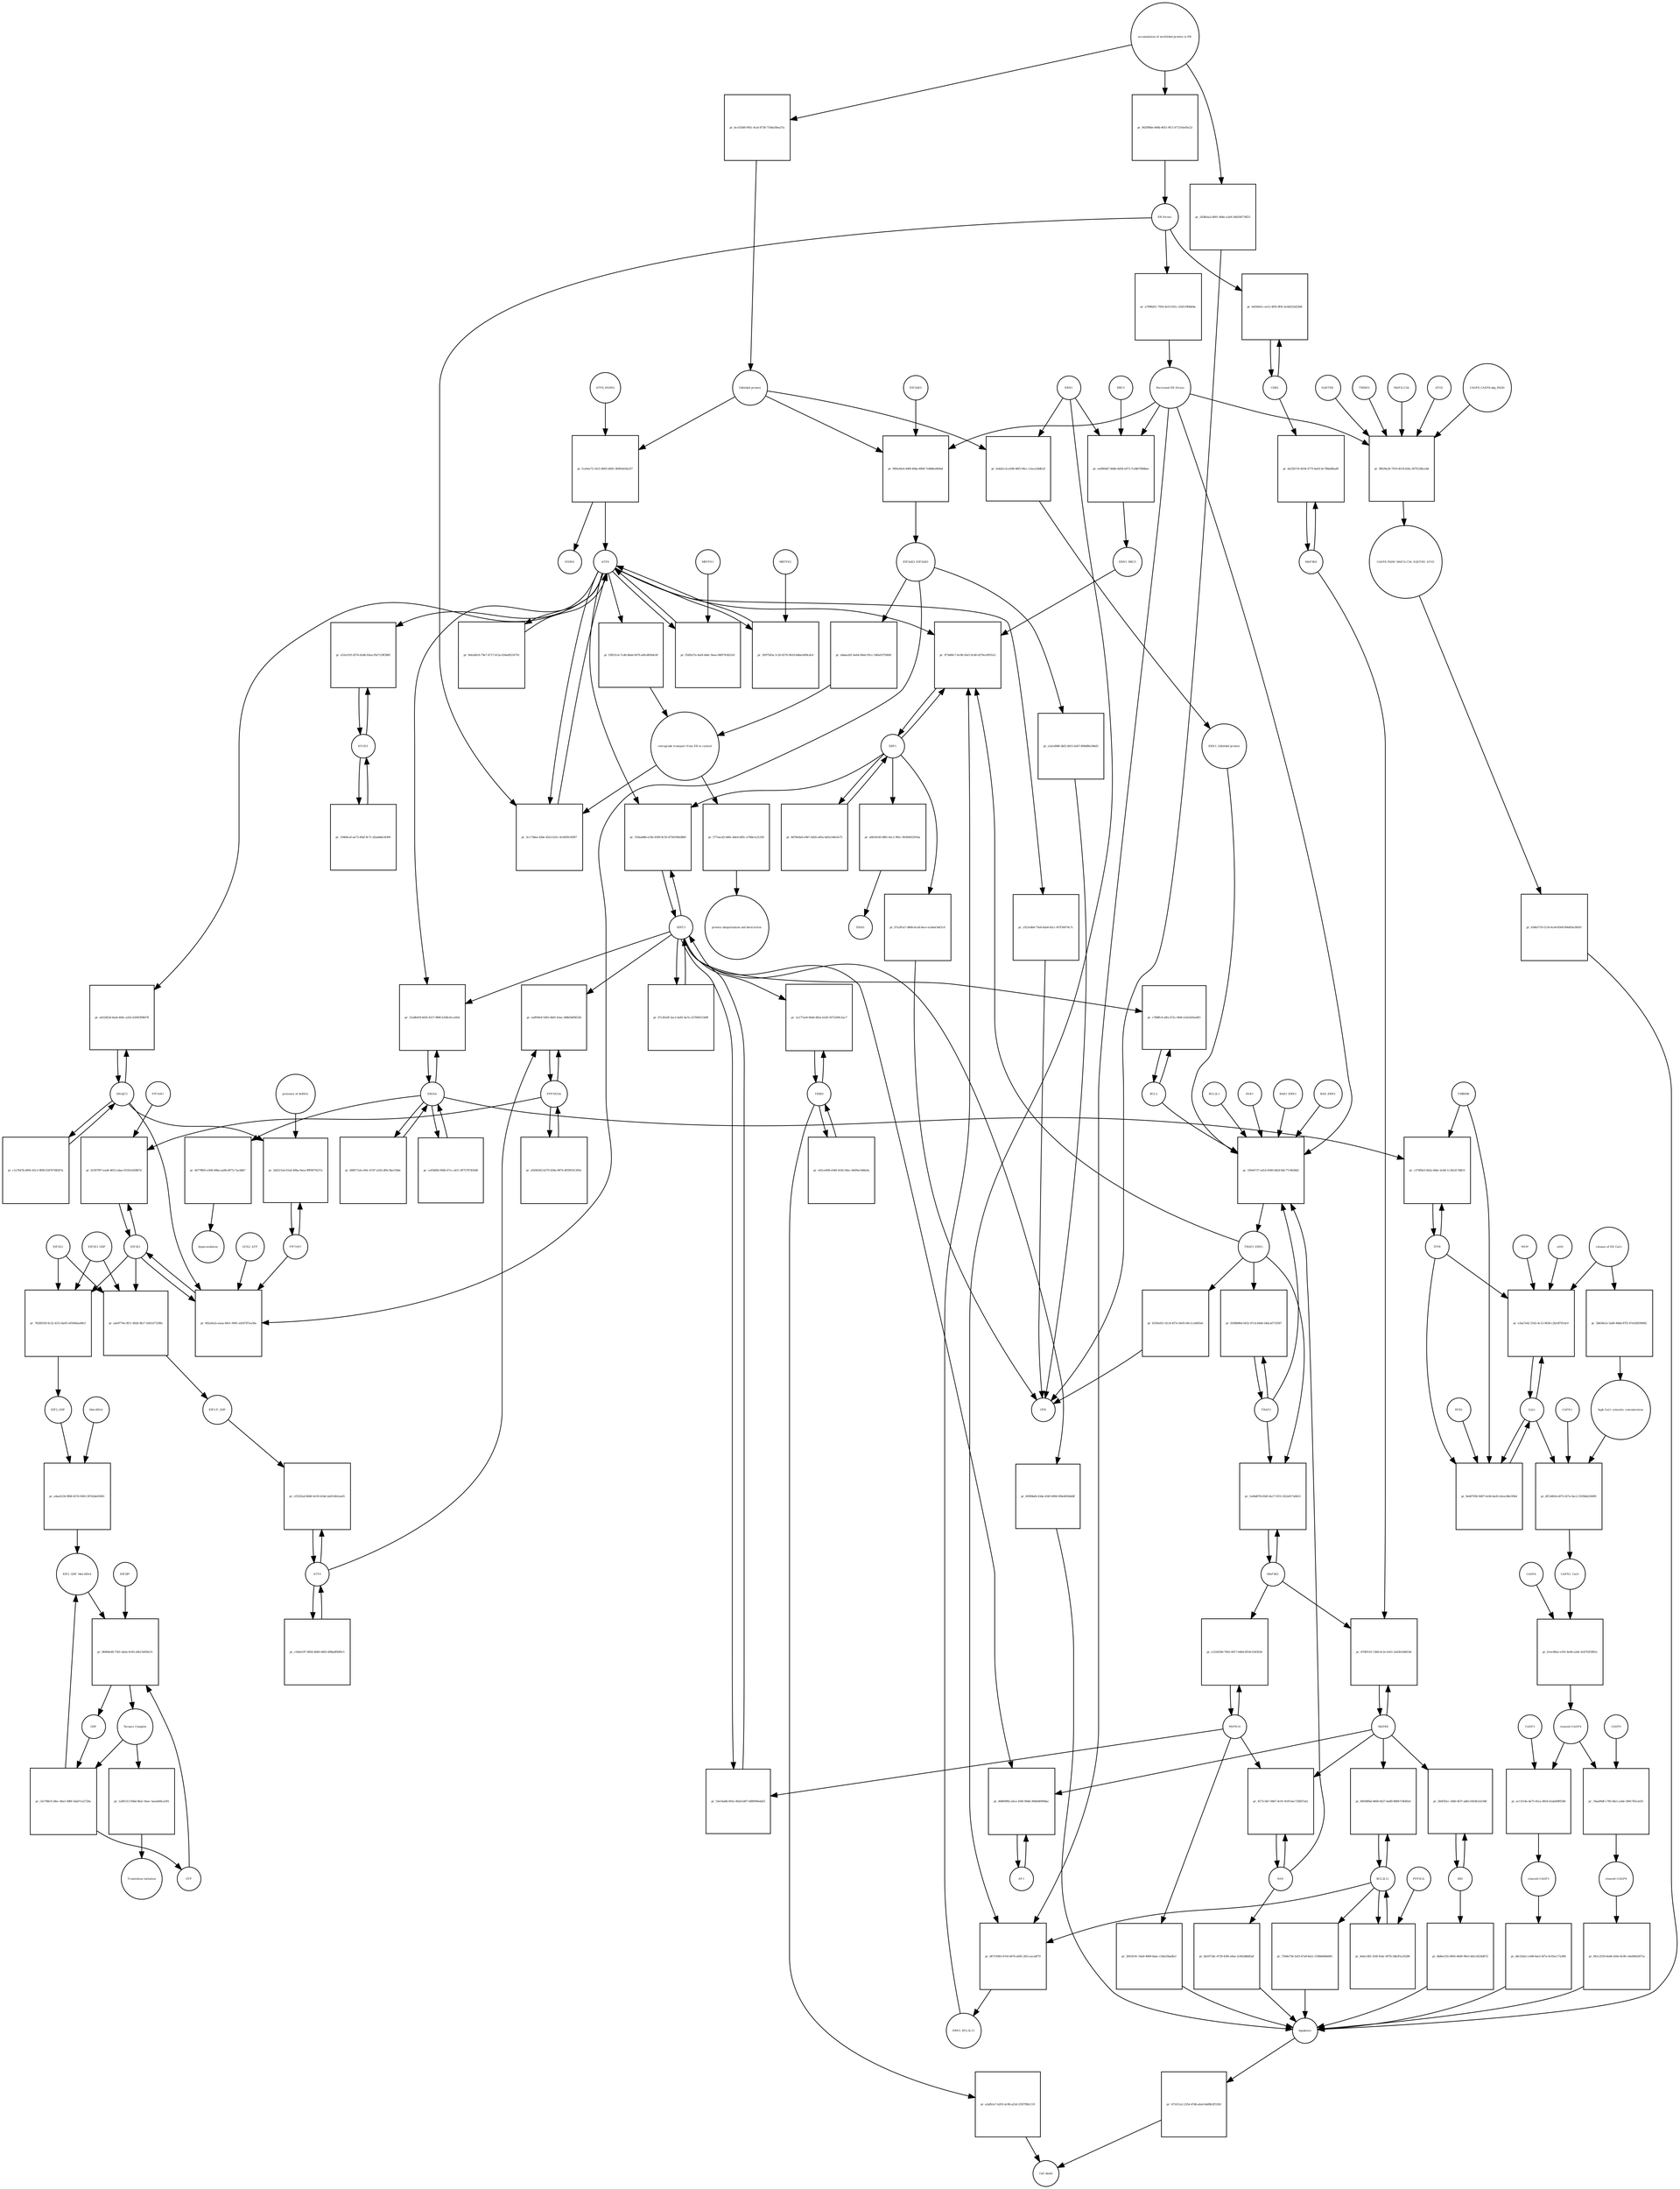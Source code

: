 strict digraph  {
ATF6_HSPA5 [annotation="", bipartite=0, cls=complex, fontsize=4, label=ATF6_HSPA5, shape=circle];
"pr_fca0ea72-16c5-4065-b605-36983d18a337" [annotation="", bipartite=1, cls=process, fontsize=4, label="pr_fca0ea72-16c5-4065-b605-36983d18a337", shape=square];
ATF6 [annotation="urn_miriam_hgnc.symbol_ATF6", bipartite=0, cls=macromolecule, fontsize=4, label=ATF6, shape=circle];
HSPA5 [annotation="urn_miriam_hgnc.symbol_HSPA5", bipartite=0, cls=macromolecule, fontsize=4, label=HSPA5, shape=circle];
"Unfolded protein" [annotation="", bipartite=0, cls=macromolecule, fontsize=4, label="Unfolded protein", shape=circle];
ERN1 [annotation="urn_miriam_hgnc.symbol_ERN1", bipartite=0, cls=macromolecule, fontsize=4, label=ERN1, shape=circle];
"pr_fa4d2ccb-a598-46f5-94cc-c5aca34dfa1f" [annotation="", bipartite=1, cls=process, fontsize=4, label="pr_fa4d2ccb-a598-46f5-94cc-c5aca34dfa1f", shape=square];
"ERN1_Unfolded protein" [annotation="", bipartite=0, cls=complex, fontsize=4, label="ERN1_Unfolded protein", shape=circle];
EIF2AK3_EIF2AK3 [annotation="", bipartite=0, cls=complex, fontsize=4, label=EIF2AK3_EIF2AK3, shape=circle];
"pr_ebdaa3d1-be64-49a6-95cc-540a03750fd0" [annotation="", bipartite=1, cls=process, fontsize=4, label="pr_ebdaa3d1-be64-49a6-95cc-540a03750fd0", shape=square];
"retrograde transport from ER to cytosol" [annotation="", bipartite=0, cls=phenotype, fontsize=4, label="retrograde transport from ER to cytosol", shape=circle];
"pr_f2f631cb-7cd6-4bab-9476-af6cd8364c6f" [annotation="", bipartite=1, cls=process, fontsize=4, label="pr_f2f631cb-7cd6-4bab-9476-af6cd8364c6f", shape=square];
"pr_577eacd2-b60c-4de4-b85c-a768e1a31292" [annotation="", bipartite=1, cls=process, fontsize=4, label="pr_577eacd2-b60c-4de4-b85c-a768e1a31292", shape=square];
"protein ubiquitination and destruction" [annotation="", bipartite=0, cls=phenotype, fontsize=4, label="protein ubiquitination and destruction", shape=circle];
"pr_100e6737-ed1d-4580-b82d-8dc77c9b38d2" [annotation="", bipartite=1, cls=process, fontsize=4, label="pr_100e6737-ed1d-4580-b82d-8dc77c9b38d2", shape=square];
TRAF2_ERN1 [annotation="", bipartite=0, cls=complex, fontsize=4, label=TRAF2_ERN1, shape=circle];
BAK1_ERN1 [annotation="", bipartite=0, cls=complex, fontsize=4, label=BAK1_ERN1, shape=circle];
BAX_ERN1 [annotation="", bipartite=0, cls=complex, fontsize=4, label=BAX_ERN1, shape=circle];
BCL2 [annotation="urn_miriam_hgnc.symbol_BCL2", bipartite=0, cls="nucleic acid feature", fontsize=4, label=BCL2, shape=circle];
BCL2L1 [annotation="urn_miriam_hgnc.symbol_BCL2L1", bipartite=0, cls=macromolecule, fontsize=4, label=BCL2L1, shape=circle];
"Persistant ER Stress" [annotation="", bipartite=0, cls=phenotype, fontsize=4, label="Persistant ER Stress", shape=circle];
BAX [annotation="urn_miriam_hgnc.symbol_BAX", bipartite=0, cls=macromolecule, fontsize=4, label=BAX, shape=circle];
BAK1 [annotation="urn_miriam_hgnc.symbol_BAK1", bipartite=0, cls=macromolecule, fontsize=4, label=BAK1, shape=circle];
TRAF2 [annotation="urn_miriam_hgnc.symbol_TRAF2", bipartite=0, cls=macromolecule, fontsize=4, label=TRAF2, shape=circle];
XBP1 [annotation="urn_miriam_hgnc.symbol_XBP1", bipartite=0, cls=macromolecule, fontsize=4, label=XBP1, shape=circle];
"pr_973d60c7-6c08-43e5-9cd0-d376ce9931e2" [annotation="", bipartite=1, cls=process, fontsize=4, label="pr_973d60c7-6c08-43e5-9cd0-d376ce9931e2", shape=square];
ERN1_BBC3 [annotation="", bipartite=0, cls=complex, fontsize=4, label=ERN1_BBC3, shape=circle];
ERN1_BCL2L11 [annotation="", bipartite=0, cls=complex, fontsize=4, label=ERN1_BCL2L11, shape=circle];
"pr_8d78e6a6-e9b7-4426-a85a-b45a146e5e75" [annotation="", bipartite=1, cls=process, fontsize=4, label="pr_8d78e6a6-e9b7-4426-a85a-b45a146e5e75", shape=square];
"pr_a6b34140-df81-4ec1-981c-9636492291ba" [annotation="", bipartite=1, cls=process, fontsize=4, label="pr_a6b34140-df81-4ec1-981c-9636492291ba", shape=square];
ERAD [annotation="", bipartite=0, cls=phenotype, fontsize=4, label=ERAD, shape=circle];
"pr_07a391a7-d80b-4ca8-bece-ecbebc9af1c0" [annotation="", bipartite=1, cls=process, fontsize=4, label="pr_07a391a7-d80b-4ca8-bece-ecbebc9af1c0", shape=square];
UPR [annotation="", bipartite=0, cls=phenotype, fontsize=4, label=UPR, shape=circle];
"pr_6308b96d-9432-47cb-b44d-54dca0733587" [annotation="", bipartite=1, cls=process, fontsize=4, label="pr_6308b96d-9432-47cb-b44d-54dca0733587", shape=square];
MAPK8 [annotation="urn_miriam_hgnc.symbol_MAPK8", bipartite=0, cls=macromolecule, fontsize=4, label=MAPK8, shape=circle];
"pr_470f0141-13b8-4c2e-b161-2a02b168d146" [annotation="", bipartite=1, cls=process, fontsize=4, label="pr_470f0141-13b8-4c2e-b161-2a02b168d146", shape=square];
MAP3K4 [annotation="urn_miriam_hgnc.symbol_MAP3K4", bipartite=0, cls=macromolecule, fontsize=4, label=MAP3K4, shape=circle];
MAP3K5 [annotation="urn_miriam_hgnc.symbol_MAP3K5", bipartite=0, cls=macromolecule, fontsize=4, label=MAP3K5, shape=circle];
MAPK14 [annotation="urn_miriam_hgnc.symbol_MAPK14", bipartite=0, cls=macromolecule, fontsize=4, label=MAPK14, shape=circle];
"pr_e125d18d-70d1-4917-b4b4-6f18c534393d" [annotation="", bipartite=1, cls=process, fontsize=4, label="pr_e125d18d-70d1-4917-b4b4-6f18c534393d", shape=square];
"pr_3f410c9c-54a9-4989-bdac-c58a55badfa1" [annotation="", bipartite=1, cls=process, fontsize=4, label="pr_3f410c9c-54a9-4989-bdac-c58a55badfa1", shape=square];
Apoptosis [annotation="", bipartite=0, cls=phenotype, fontsize=4, label=Apoptosis, shape=circle];
DDIT3 [annotation="urn_miriam_hgnc.symbol_DDIT3", bipartite=0, cls=macromolecule, fontsize=4, label=DDIT3, shape=circle];
"pr_55e54a8b-005e-462d-b4f7-fd8f900edaf3" [annotation="", bipartite=1, cls=process, fontsize=4, label="pr_55e54a8b-005e-462d-b4f7-fd8f900edaf3", shape=square];
"pr_493fbbd4-43da-434f-b994-f49e8650dd4f" [annotation="", bipartite=1, cls=process, fontsize=4, label="pr_493fbbd4-43da-434f-b994-f49e8650dd4f", shape=square];
"pr_c768ffc6-affa-472c-944f-a32e420ea8f3" [annotation="", bipartite=1, cls=process, fontsize=4, label="pr_c768ffc6-affa-472c-944f-a32e420ea8f3", shape=square];
"pr_2cc73dea-42be-45e2-b31c-0c0d59c95f87" [annotation="", bipartite=1, cls=process, fontsize=4, label="pr_2cc73dea-42be-45e2-b31c-0c0d59c95f87", shape=square];
"ER Stress" [annotation="", bipartite=0, cls=phenotype, fontsize=4, label="ER Stress", shape=circle];
"pr_f5d5b37a-6af4-4d4c-9aee-06f0743821d1" [annotation="", bipartite=1, cls=process, fontsize=4, label="pr_f5d5b37a-6af4-4d4c-9aee-06f0743821d1", shape=square];
MBTPS1 [annotation="urn_miriam_hgnc.symbol_MBTPS1", bipartite=0, cls=macromolecule, fontsize=4, label=MBTPS1, shape=circle];
"pr_2097545a-1c26-4576-9618-bdba1669cdc6" [annotation="", bipartite=1, cls=process, fontsize=4, label="pr_2097545a-1c26-4576-9618-bdba1669cdc6", shape=square];
MBTPS2 [annotation="urn_miriam_hgnc.symbol_MBTPS2", bipartite=0, cls=macromolecule, fontsize=4, label=MBTPS2, shape=circle];
"pr_9eb2d416-79e7-4717-b12a-034ed9216741" [annotation="", bipartite=1, cls=process, fontsize=4, label="pr_9eb2d416-79e7-4717-b12a-034ed9216741", shape=square];
"pr_07c45e0f-2ac2-4a81-ba7e-227066513d9f" [annotation="", bipartite=1, cls=process, fontsize=4, label="pr_07c45e0f-2ac2-4a81-ba7e-227066513d9f", shape=square];
"pr_150aa88b-a33b-4309-9c50-d758190b38b9" [annotation="", bipartite=1, cls=process, fontsize=4, label="pr_150aa88b-a33b-4309-9c50-d758190b38b9", shape=square];
EIF2S1 [annotation="urn_miriam_hgnc.symbol_EIF2S1", bipartite=0, cls=macromolecule, fontsize=4, label=EIF2S1, shape=circle];
"pr_692a0e2e-eaaa-49e1-9081-ed34787ea30a" [annotation="", bipartite=1, cls=process, fontsize=4, label="pr_692a0e2e-eaaa-49e1-9081-ed34787ea30a", shape=square];
GCN2_ATP [annotation="", bipartite=0, cls=complex, fontsize=4, label=GCN2_ATP, shape=circle];
EIF2AK2 [annotation="urn_miriam_hgnc.symbol_EIF2AK2", bipartite=0, cls=macromolecule, fontsize=4, label=EIF2AK2, shape=circle];
DNAJC3 [annotation="urn_miriam_hgnc.symbol_DNAJC3", bipartite=0, cls=macromolecule, fontsize=4, label=DNAJC3, shape=circle];
EIF2S2 [annotation="urn_miriam_hgnc.symbol_EIF2S2", bipartite=0, cls=macromolecule, fontsize=4, label=EIF2S2, shape=circle];
"pr_78289339-9c22-4315-8a05-e05666ae84cf" [annotation="", bipartite=1, cls=process, fontsize=4, label="pr_78289339-9c22-4315-8a05-e05666ae84cf", shape=square];
EIF2S3_GDP [annotation="", bipartite=0, cls=complex, fontsize=4, label=EIF2S3_GDP, shape=circle];
EIF2_GDP [annotation="", bipartite=0, cls=complex, fontsize=4, label=EIF2_GDP, shape=circle];
"EIF2_GDP_Met-tRNA" [annotation="", bipartite=0, cls=complex, fontsize=4, label="EIF2_GDP_Met-tRNA", shape=circle];
"pr_08484e48-7561-4a0a-9c83-a9b11bf50a7e" [annotation="", bipartite=1, cls=process, fontsize=4, label="pr_08484e48-7561-4a0a-9c83-a9b11bf50a7e", shape=square];
"Ternary Complex" [annotation="", bipartite=0, cls=complex, fontsize=4, label="Ternary Complex", shape=circle];
"EIF2B*" [annotation="", bipartite=0, cls=complex, fontsize=4, label="EIF2B*", shape=circle];
GTP [annotation="urn_miriam_obo.chebi_CHEBI%3A57600", bipartite=0, cls="simple chemical", fontsize=4, label=GTP, shape=circle];
GDP [annotation="urn_miriam_obo.chebi_CHEBI%3A65180", bipartite=0, cls="simple chemical", fontsize=4, label=GDP, shape=circle];
"pr_cb1788c9-28ec-46a1-9df6-5da07ce2726a" [annotation="", bipartite=1, cls=process, fontsize=4, label="pr_cb1788c9-28ec-46a1-9df6-5da07ce2726a", shape=square];
ATF4 [annotation="urn_miriam_hgnc.symbol_ATF4", bipartite=0, cls=macromolecule, fontsize=4, label=ATF4, shape=circle];
"pr_cf3325ed-8640-4c93-b1bd-2a631db1ea45" [annotation="", bipartite=1, cls=process, fontsize=4, label="pr_cf3325ed-8640-4c93-b1bd-2a631db1ea45", shape=square];
"EIF2-P_GDP" [annotation="", bipartite=0, cls=complex, fontsize=4, label="EIF2-P_GDP", shape=circle];
"pr_c56eb197-4856-4b60-8483-d98adf00f0c5" [annotation="", bipartite=1, cls=process, fontsize=4, label="pr_c56eb197-4856-4b60-8483-d98adf00f0c5", shape=square];
PPP1R15A [annotation="urn_miriam_hgnc.symbol_PPP1R15A", bipartite=0, cls=macromolecule, fontsize=4, label=PPP1R15A, shape=circle];
"pr_eaff00e9-5465-4b91-b3ac-488d3bf9633b" [annotation="", bipartite=1, cls=process, fontsize=4, label="pr_eaff00e9-5465-4b91-b3ac-488d3bf9633b", shape=square];
"pr_e9206363-b370-439a-9870-4f599191395e" [annotation="", bipartite=1, cls=process, fontsize=4, label="pr_e9206363-b370-439a-9870-4f599191395e", shape=square];
"pr_1af81513-f6bd-4b2c-9aec-5aea0d4ca393" [annotation="", bipartite=1, cls=process, fontsize=4, label="pr_1af81513-f6bd-4b2c-9aec-5aea0d4ca393", shape=square];
"Translation initiation" [annotation="", bipartite=0, cls=phenotype, fontsize=4, label="Translation initiation", shape=circle];
"pr_1ed4d07b-83d5-4a17-9151-822a917a6b51" [annotation="", bipartite=1, cls=process, fontsize=4, label="pr_1ed4d07b-83d5-4a17-9151-822a917a6b51", shape=square];
ERO1A [annotation="urn_miriam_hgnc.symbol_ERO1A", bipartite=0, cls=macromolecule, fontsize=4, label=ERO1A, shape=circle];
"pr_31a8b459-bf26-4317-996f-b338c0cca92d" [annotation="", bipartite=1, cls=process, fontsize=4, label="pr_31a8b459-bf26-4317-996f-b338c0cca92d", shape=square];
"pr_cef5bf84-000b-47cc-ab7c-8f7578745648" [annotation="", bipartite=1, cls=process, fontsize=4, label="pr_cef5bf84-000b-47cc-ab7c-8f7578745648", shape=square];
"pr_62307f97-ead4-4652-a4aa-03341a92867d" [annotation="", bipartite=1, cls=process, fontsize=4, label="pr_62307f97-ead4-4652-a4aa-03341a92867d", shape=square];
EIF2AK1 [annotation="urn_miriam_hgnc.symbol_EIF2AK1", bipartite=0, cls=macromolecule, fontsize=4, label=EIF2AK1, shape=circle];
"pr_4571c4b7-0b67-4c91-9cf9-bec72fb97a42" [annotation="", bipartite=1, cls=process, fontsize=4, label="pr_4571c4b7-0b67-4c91-9cf9-bec72fb97a42", shape=square];
"pr_bb1973dc-4739-430f-a9ae-2c842dbb82af" [annotation="", bipartite=1, cls=process, fontsize=4, label="pr_bb1973dc-4739-430f-a9ae-2c842dbb82af", shape=square];
"Ca2+" [annotation="urn_miriam_obo.chebi_CHEBI%3A29108", bipartite=0, cls="simple chemical", fontsize=4, label="Ca2+", shape=circle];
"pr_e3aa7e42-5542-4c13-9438-c2b1df761dc0" [annotation="", bipartite=1, cls=process, fontsize=4, label="pr_e3aa7e42-5542-4c13-9438-c2b1df761dc0", shape=square];
"release of ER Ca2+" [annotation="", bipartite=0, cls=phenotype, fontsize=4, label="release of ER Ca2+", shape=circle];
ITPR [annotation="urn_miriam_hgnc.symbol_ITPR1|urn_miriam_hgnc.symbol_ITPR2|urn_miriam_hgnc.symbol_ITPR3", bipartite=0, cls=macromolecule, fontsize=4, label=ITPR, shape=circle];
MAM [annotation="", bipartite=0, cls=phenotype, fontsize=4, label=MAM, shape=circle];
s619 [annotation="", bipartite=0, cls=complex, fontsize=4, label=s619, shape=circle];
"pr_be25b716-4034-4775-ba03-bc788abfbad9" [annotation="", bipartite=1, cls=process, fontsize=4, label="pr_be25b716-4034-4775-ba03-bc788abfbad9", shape=square];
CDK5 [annotation="urn_miriam_hgnc.symbol_CDK5", bipartite=0, cls=macromolecule, fontsize=4, label=CDK5, shape=circle];
"pr_b456441c-ee12-4f93-8f41-bc8d232d22b8" [annotation="", bipartite=1, cls="uncertain process", fontsize=4, label="pr_b456441c-ee12-4f93-8f41-bc8d232d22b8", shape=square];
"pr_b71611a2-2354-47d6-afad-0dd9b1ff1920" [annotation="", bipartite=1, cls=process, fontsize=4, label="pr_b71611a2-2354-47d6-afad-0dd9b1ff1920", shape=square];
"Cell death" [annotation="", bipartite=0, cls=phenotype, fontsize=4, label="Cell death", shape=circle];
"pr_9ed07936-9d97-4c46-ba45-b2ea346c95b4" [annotation="", bipartite=1, cls=process, fontsize=4, label="pr_9ed07936-9d97-4c46-ba45-b2ea346c95b4", shape=square];
TMBIM6 [annotation="urn_miriam_hgnc.symbol_TMBIM6", bipartite=0, cls=macromolecule, fontsize=4, label=TMBIM6, shape=circle];
RYR1 [annotation="urn_miriam_hgnc.symbol_RYR1", bipartite=0, cls=macromolecule, fontsize=4, label=RYR1, shape=circle];
EIF2AK3 [annotation="urn_miriam_hgnc.symbol_EIF2AK3", bipartite=0, cls=macromolecule, fontsize=4, label=EIF2AK3, shape=circle];
"pr_989a30e4-44f8-40ba-8969-7e8d8ee804af" [annotation="", bipartite=1, cls=process, fontsize=4, label="pr_989a30e4-44f8-40ba-8969-7e8d8ee804af", shape=square];
"pr_44778f65-e568-49ba-aa9b-4971c7acddb7" [annotation="", bipartite=1, cls=process, fontsize=4, label="pr_44778f65-e568-49ba-aa9b-4971c7acddb7", shape=square];
hyperoxidation [annotation="", bipartite=0, cls=phenotype, fontsize=4, label=hyperoxidation, shape=circle];
"pr_d98571eb-c69c-47d7-a542-df4c3ba159de" [annotation="", bipartite=1, cls=process, fontsize=4, label="pr_d98571eb-c69c-47d7-a542-df4c3ba159de", shape=square];
"pr_a7906d51-7054-4e53-831c-25d119f4b64a" [annotation="", bipartite=1, cls=process, fontsize=4, label="pr_a7906d51-7054-4e53-831c-25d119f4b64a", shape=square];
"CASP8_CASP8-ubq_FADD" [annotation="", bipartite=0, cls=complex, fontsize=4, label="CASP8_CASP8-ubq_FADD", shape=circle];
"pr_9fb39a28-7919-4518-b5fa-367012fbca4d" [annotation="", bipartite=1, cls=process, fontsize=4, label="pr_9fb39a28-7919-4518-b5fa-367012fbca4d", shape=square];
"SQSTM1 " [annotation="urn_miriam_hgnc.symbol_SQSTM1", bipartite=0, cls=macromolecule, fontsize=4, label="SQSTM1 ", shape=circle];
CASP8_FADD_MAP1LC3A_SQSTM1_ATG5 [annotation="", bipartite=0, cls=complex, fontsize=4, label=CASP8_FADD_MAP1LC3A_SQSTM1_ATG5, shape=circle];
TRIM13 [annotation="urn_miriam_hgnc.symbol_TRIM13", bipartite=0, cls=macromolecule, fontsize=4, label=TRIM13, shape=circle];
MAP1LC3A [annotation="urn_miriam_hgnc.symbol_MAP1LC3A", bipartite=0, cls=macromolecule, fontsize=4, label=MAP1LC3A, shape=circle];
ATG5 [annotation="urn_miriam_hgnc.symbol_ATG5", bipartite=0, cls=macromolecule, fontsize=4, label=ATG5, shape=circle];
"pr_634b5719-5130-4ce8-8569-f84d03e38501" [annotation="", bipartite=1, cls=process, fontsize=4, label="pr_634b5719-5130-4ce8-8569-f84d03e38501", shape=square];
"AP-1" [annotation="urn_miriam_hgnc.symbol_FOS|urn_miriam_hgnc.symbol_FOSB|urn_miriam_hgnc.symbol_FOSL1|urn_miriam_hgnc.symbol_FOSL2|urn_miriam_hgnc.symbol_JUN|urn_miriam_hgnc.symbol_JUNB|urn_miriam_hgnc.symbol_JUND", bipartite=0, cls=macromolecule, fontsize=4, label="AP-1", shape=circle];
"pr_46869992-a6ce-456f-99dd-39d0d4999dac" [annotation="", bipartite=1, cls=process, fontsize=4, label="pr_46869992-a6ce-456f-99dd-39d0d4999dac", shape=square];
"pr_2d4215a4-01a6-49ba-9eee-ffff9079237a" [annotation="", bipartite=1, cls=process, fontsize=4, label="pr_2d4215a4-01a6-49ba-9eee-ffff9079237a", shape=square];
"presence of dsRNA" [annotation="", bipartite=0, cls=phenotype, fontsize=4, label="presence of dsRNA", shape=circle];
"Met-tRNA" [annotation="urn_miriam_hgnc_HGNC%3A34779", bipartite=0, cls="nucleic acid feature", fontsize=4, label="Met-tRNA", shape=circle];
"pr_a4aa5234-9fb8-457d-9365-397d2de05961" [annotation="", bipartite=1, cls=process, fontsize=4, label="pr_a4aa5234-9fb8-457d-9365-397d2de05961", shape=square];
"pr_ade9776e-9f11-482b-9fa7-1b91ef7339fe" [annotation="", bipartite=1, cls=process, fontsize=4, label="pr_ade9776e-9f11-482b-9fa7-1b91ef7339fe", shape=square];
"accumulation of misfolded protein in ER" [annotation="", bipartite=0, cls=phenotype, fontsize=4, label="accumulation of misfolded protein in ER", shape=circle];
"pr_bcc02fd0-995c-4caf-8730-716be38ea37a" [annotation="", bipartite=1, cls=process, fontsize=4, label="pr_bcc02fd0-995c-4caf-8730-716be38ea37a", shape=square];
"pr_062f89be-666b-4051-9f11-671316e05e23" [annotation="", bipartite=1, cls=process, fontsize=4, label="pr_062f89be-666b-4051-9f11-671316e05e23", shape=square];
"pr_243bfaa2-d001-4b4e-a3a9-24020477df23" [annotation="", bipartite=1, cls=process, fontsize=4, label="pr_243bfaa2-d001-4b4e-a3a9-24020477df23", shape=square];
"pr_e3a1d988-5bf2-4815-b567-809df8e596d3" [annotation="", bipartite=1, cls=process, fontsize=4, label="pr_e3a1d988-5bf2-4815-b567-809df8e596d3", shape=square];
"pr_b530a921-d1c8-457e-9e05-60c1ccb6f5eb" [annotation="", bipartite=1, cls=process, fontsize=4, label="pr_b530a921-d1c8-457e-9e05-60c1ccb6f5eb", shape=square];
"pr_c921edb8-75e8-4ab4-82cc-f67f30074c7c" [annotation="", bipartite=1, cls=process, fontsize=4, label="pr_c921edb8-75e8-4ab4-82cc-f67f30074c7c", shape=square];
BCL2L11 [annotation="urn_miriam_hgnc.symbol_BCL2L11", bipartite=0, cls=macromolecule, fontsize=4, label=BCL2L11, shape=circle];
"pr_40058fbd-4468-4427-ba89-8884710fd02d" [annotation="", bipartite=1, cls=process, fontsize=4, label="pr_40058fbd-4468-4427-ba89-8884710fd02d", shape=square];
BID [annotation="urn_miriam_hgnc.symbol_BID", bipartite=0, cls=macromolecule, fontsize=4, label=BID, shape=circle];
"pr_5b0f3b1c-16b0-4f37-adb3-fd54fcb3c9df" [annotation="", bipartite=1, cls=process, fontsize=4, label="pr_5b0f3b1c-16b0-4f37-adb3-fd54fcb3c9df", shape=square];
"pr_759de756-5ef3-47a8-8e2c-539b666b6681" [annotation="", bipartite=1, cls=process, fontsize=4, label="pr_759de756-5ef3-47a8-8e2c-539b666b6681", shape=square];
"pr_6b8ee535-0005-4669-99e5-dd1cd524d072" [annotation="", bipartite=1, cls=process, fontsize=4, label="pr_6b8ee535-0005-4669-99e5-dd1cd524d072", shape=square];
"pr_d0719383-47e4-447b-a692-281ccaca6f79" [annotation="", bipartite=1, cls=process, fontsize=4, label="pr_d0719383-47e4-447b-a692-281ccaca6f79", shape=square];
"pr_ea9004d7-8d4b-4d58-a973-7cd4b799dbae" [annotation="", bipartite=1, cls=process, fontsize=4, label="pr_ea9004d7-8d4b-4d58-a973-7cd4b799dbae", shape=square];
BBC3 [annotation="urn_miriam_hgnc.symbol_BBC3", bipartite=0, cls=macromolecule, fontsize=4, label=BBC3, shape=circle];
"pr_4ebcc8f2-354f-45dc-907b-5db3f1a35288" [annotation="", bipartite=1, cls=process, fontsize=4, label="pr_4ebcc8f2-354f-45dc-907b-5db3f1a35288", shape=square];
PPP2CA [annotation="urn_miriam_hgnc.symbol_PPP2CA", bipartite=0, cls=macromolecule, fontsize=4, label=PPP2CA, shape=circle];
TRIB3 [annotation="urn_miriam_hgnc.symbol_TRIB3", bipartite=0, cls=macromolecule, fontsize=4, label=TRIB3, shape=circle];
"pr_1a177ae8-9ebd-482a-b1d5-5072249c2ac7" [annotation="", bipartite=1, cls=process, fontsize=4, label="pr_1a177ae8-9ebd-482a-b1d5-5072249c2ac7", shape=square];
"pr_e92ce908-e049-4182-94ec-b609ec9d8a9a" [annotation="", bipartite=1, cls=process, fontsize=4, label="pr_e92ce908-e049-4182-94ec-b609ec9d8a9a", shape=square];
"pr_a3afb1e7-b293-4c98-a25d-335f7f8b1119" [annotation="", bipartite=1, cls=process, fontsize=4, label="pr_a3afb1e7-b293-4c98-a25d-335f7f8b1119", shape=square];
"pr_3b838e1e-5a80-46bd-87f3-47e028599082" [annotation="", bipartite=1, cls=process, fontsize=4, label="pr_3b838e1e-5a80-46bd-87f3-47e028599082", shape=square];
"high Ca2+ cytosolic concentration" [annotation="", bipartite=0, cls=phenotype, fontsize=4, label="high Ca2+ cytosolic concentration", shape=circle];
"pr_ab324f2d-0aeb-404c-a242-62f4f3f96078" [annotation="", bipartite=1, cls=process, fontsize=4, label="pr_ab324f2d-0aeb-404c-a242-62f4f3f96078", shape=square];
"pr_c1a7047b-d992-45c3-9f08-03476708267a" [annotation="", bipartite=1, cls=process, fontsize=4, label="pr_c1a7047b-d992-45c3-9f08-03476708267a", shape=square];
"pr_c374f9a5-662a-44bc-bcb8-1c3b1d17d8c9" [annotation="", bipartite=1, cls=process, fontsize=4, label="pr_c374f9a5-662a-44bc-bcb8-1c3b1d17d8c9", shape=square];
CASP4 [annotation="urn_miriam_hgnc.symbol_CASP4", bipartite=0, cls=macromolecule, fontsize=4, label=CASP4, shape=circle];
"pr_b1ec88a2-e181-4e46-a2de-424702f3f81e" [annotation="", bipartite=1, cls=process, fontsize=4, label="pr_b1ec88a2-e181-4e46-a2de-424702f3f81e", shape=square];
"cleaved~CASP4" [annotation="urn_miriam_hgnc.symbol_CASP4", bipartite=0, cls=macromolecule, fontsize=4, label="cleaved~CASP4", shape=circle];
"CAPN1_Ca2+" [annotation="", bipartite=0, cls=complex, fontsize=4, label="CAPN1_Ca2+", shape=circle];
CASP3 [annotation="urn_miriam_hgnc.symbol_CASP3", bipartite=0, cls=macromolecule, fontsize=4, label=CASP3, shape=circle];
"pr_ec11f14e-de75-45ca-8924-b1da60fff348" [annotation="", bipartite=1, cls=process, fontsize=4, label="pr_ec11f14e-de75-45ca-8924-b1da60fff348", shape=square];
"cleaved~CASP3" [annotation="urn_miriam_hgnc.symbol_CASP3", bipartite=0, cls=macromolecule, fontsize=4, label="cleaved~CASP3", shape=circle];
CASP9 [annotation="urn_miriam_hgnc.symbol_CSAP9", bipartite=0, cls=macromolecule, fontsize=4, label=CASP9, shape=circle];
"pr_7daa09df-c785-4fa1-a3de-3941783ca031" [annotation="", bipartite=1, cls=process, fontsize=4, label="pr_7daa09df-c785-4fa1-a3de-3941783ca031", shape=square];
"cleaved~CASP9" [annotation="urn_miriam_hgnc.symbol_CASP9", bipartite=0, cls=macromolecule, fontsize=4, label="cleaved~CASP9", shape=circle];
CAPN1 [annotation="urn_miriam_hgnc.symbol_CAPN1", bipartite=0, cls=macromolecule, fontsize=4, label=CAPN1, shape=circle];
"pr_df13d65d-e875-427a-9ac2-3195bb220699" [annotation="", bipartite=1, cls=process, fontsize=4, label="pr_df13d65d-e875-427a-9ac2-3195bb220699", shape=square];
"pr_dfe320a2-ce88-4ee2-bf7a-0c05ec17a380" [annotation="", bipartite=1, cls=process, fontsize=4, label="pr_dfe320a2-ce88-4ee2-bf7a-0c05ec17a380", shape=square];
"pr_841c2550-6ed4-430e-8c06-c4a08442871a" [annotation="", bipartite=1, cls=process, fontsize=4, label="pr_841c2550-6ed4-430e-8c06-c4a08442871a", shape=square];
HYOU1 [annotation="urn_miriam_hgnc.symbol_HYOU1", bipartite=0, cls=macromolecule, fontsize=4, label=HYOU1, shape=circle];
"pr_e52a191f-d576-42db-92ea-f9a7129f3885" [annotation="", bipartite=1, cls=process, fontsize=4, label="pr_e52a191f-d576-42db-92ea-f9a7129f3885", shape=square];
"pr_19464caf-aa73-49af-8c7c-d2addde34300" [annotation="", bipartite=1, cls=process, fontsize=4, label="pr_19464caf-aa73-49af-8c7c-d2addde34300", shape=square];
ATF6_HSPA5 -> "pr_fca0ea72-16c5-4065-b605-36983d18a337"  [annotation="", interaction_type=consumption];
"pr_fca0ea72-16c5-4065-b605-36983d18a337" -> ATF6  [annotation="", interaction_type=production];
"pr_fca0ea72-16c5-4065-b605-36983d18a337" -> HSPA5  [annotation="", interaction_type=production];
ATF6 -> "pr_f2f631cb-7cd6-4bab-9476-af6cd8364c6f"  [annotation="", interaction_type=consumption];
ATF6 -> "pr_973d60c7-6c08-43e5-9cd0-d376ce9931e2"  [annotation="urn_miriam_pubmed_26587781|urn_miriam_pubmed_23430059", interaction_type=catalysis];
ATF6 -> "pr_2cc73dea-42be-45e2-b31c-0c0d59c95f87"  [annotation="", interaction_type=consumption];
ATF6 -> "pr_f5d5b37a-6af4-4d4c-9aee-06f0743821d1"  [annotation="", interaction_type=consumption];
ATF6 -> "pr_2097545a-1c26-4576-9618-bdba1669cdc6"  [annotation="", interaction_type=consumption];
ATF6 -> "pr_9eb2d416-79e7-4717-b12a-034ed9216741"  [annotation="", interaction_type=consumption];
ATF6 -> "pr_150aa88b-a33b-4309-9c50-d758190b38b9"  [annotation="urn_miriam_pubmed_26587781|urn_miriam_pubmed_17991856|urn_miriam_pubmed_28843399", interaction_type=catalysis];
ATF6 -> "pr_31a8b459-bf26-4317-996f-b338c0cca92d"  [annotation="urn_miriam_pubmed_23850759|urn_miriam_pubmed_25387528", interaction_type=catalysis];
ATF6 -> "pr_c921edb8-75e8-4ab4-82cc-f67f30074c7c"  [annotation="", interaction_type=consumption];
ATF6 -> "pr_ab324f2d-0aeb-404c-a242-62f4f3f96078"  [annotation="urn_miriam_pubmed_12601012|urn_miriam_pubmed_18360008", interaction_type=catalysis];
ATF6 -> "pr_e52a191f-d576-42db-92ea-f9a7129f3885"  [annotation=urn_miriam_pubmed_18360008, interaction_type=catalysis];
"Unfolded protein" -> "pr_fca0ea72-16c5-4065-b605-36983d18a337"  [annotation="urn_miriam_pubmed_19509052|urn_miriam_pubmed_12847084|urn_miriam_pubmed_23850759", interaction_type=catalysis];
"Unfolded protein" -> "pr_fa4d2ccb-a598-46f5-94cc-c5aca34dfa1f"  [annotation="", interaction_type=consumption];
"Unfolded protein" -> "pr_989a30e4-44f8-40ba-8969-7e8d8ee804af"  [annotation=urn_miriam_pubmed_17991856, interaction_type=catalysis];
ERN1 -> "pr_fa4d2ccb-a598-46f5-94cc-c5aca34dfa1f"  [annotation="", interaction_type=consumption];
ERN1 -> "pr_d0719383-47e4-447b-a692-281ccaca6f79"  [annotation="", interaction_type=consumption];
ERN1 -> "pr_ea9004d7-8d4b-4d58-a973-7cd4b799dbae"  [annotation="", interaction_type=consumption];
"pr_fa4d2ccb-a598-46f5-94cc-c5aca34dfa1f" -> "ERN1_Unfolded protein"  [annotation="", interaction_type=production];
"ERN1_Unfolded protein" -> "pr_100e6737-ed1d-4580-b82d-8dc77c9b38d2"  [annotation="", interaction_type=consumption];
EIF2AK3_EIF2AK3 -> "pr_ebdaa3d1-be64-49a6-95cc-540a03750fd0"  [annotation="", interaction_type=consumption];
EIF2AK3_EIF2AK3 -> "pr_692a0e2e-eaaa-49e1-9081-ed34787ea30a"  [annotation="urn_miriam_pubmed_12667446|urn_miriam_pubmed_16246152|urn_miriam_pubmed_12601012|urn_miriam_pubmed_23850759|urn_miriam_pubmed_18360008|urn_miriam_pubmed_26587781", interaction_type=catalysis];
EIF2AK3_EIF2AK3 -> "pr_e3a1d988-5bf2-4815-b567-809df8e596d3"  [annotation="", interaction_type=consumption];
"pr_ebdaa3d1-be64-49a6-95cc-540a03750fd0" -> "retrograde transport from ER to cytosol"  [annotation="", interaction_type=production];
"retrograde transport from ER to cytosol" -> "pr_577eacd2-b60c-4de4-b85c-a768e1a31292"  [annotation="", interaction_type=consumption];
"retrograde transport from ER to cytosol" -> "pr_2cc73dea-42be-45e2-b31c-0c0d59c95f87"  [annotation="urn_miriam_pubmed_18360008|urn_miriam_pubmed_17991856|urn_miriam_pubmed_26587781|urn_miriam_pubmed_12847084", interaction_type=inhibition];
"pr_f2f631cb-7cd6-4bab-9476-af6cd8364c6f" -> "retrograde transport from ER to cytosol"  [annotation="", interaction_type=production];
"pr_577eacd2-b60c-4de4-b85c-a768e1a31292" -> "protein ubiquitination and destruction"  [annotation="", interaction_type=production];
"pr_100e6737-ed1d-4580-b82d-8dc77c9b38d2" -> TRAF2_ERN1  [annotation="", interaction_type=production];
TRAF2_ERN1 -> "pr_973d60c7-6c08-43e5-9cd0-d376ce9931e2"  [annotation="urn_miriam_pubmed_26587781|urn_miriam_pubmed_23430059", interaction_type=catalysis];
TRAF2_ERN1 -> "pr_6308b96d-9432-47cb-b44d-54dca0733587"  [annotation=urn_miriam_pubmed_23850759, interaction_type=catalysis];
TRAF2_ERN1 -> "pr_1ed4d07b-83d5-4a17-9151-822a917a6b51"  [annotation=urn_miriam_pubmed_23850759, interaction_type=catalysis];
TRAF2_ERN1 -> "pr_b530a921-d1c8-457e-9e05-60c1ccb6f5eb"  [annotation="", interaction_type=consumption];
BAK1_ERN1 -> "pr_100e6737-ed1d-4580-b82d-8dc77c9b38d2"  [annotation="urn_miriam_pubmed_23850759|urn_miriam_pubmed_23430059|urn_miriam_pubmed_26587781", interaction_type=catalysis];
BAX_ERN1 -> "pr_100e6737-ed1d-4580-b82d-8dc77c9b38d2"  [annotation="urn_miriam_pubmed_23850759|urn_miriam_pubmed_23430059|urn_miriam_pubmed_26587781", interaction_type=catalysis];
BCL2 -> "pr_100e6737-ed1d-4580-b82d-8dc77c9b38d2"  [annotation="urn_miriam_pubmed_23850759|urn_miriam_pubmed_23430059|urn_miriam_pubmed_26587781", interaction_type=inhibition];
BCL2 -> "pr_c768ffc6-affa-472c-944f-a32e420ea8f3"  [annotation="", interaction_type=consumption];
BCL2L1 -> "pr_100e6737-ed1d-4580-b82d-8dc77c9b38d2"  [annotation="urn_miriam_pubmed_23850759|urn_miriam_pubmed_23430059|urn_miriam_pubmed_26587781", interaction_type=inhibition];
"Persistant ER Stress" -> "pr_100e6737-ed1d-4580-b82d-8dc77c9b38d2"  [annotation="urn_miriam_pubmed_23850759|urn_miriam_pubmed_23430059|urn_miriam_pubmed_26587781", interaction_type=inhibition];
"Persistant ER Stress" -> "pr_989a30e4-44f8-40ba-8969-7e8d8ee804af"  [annotation=urn_miriam_pubmed_17991856, interaction_type=catalysis];
"Persistant ER Stress" -> "pr_9fb39a28-7919-4518-b5fa-367012fbca4d"  [annotation=urn_miriam_pubmed_17991856, interaction_type=catalysis];
"Persistant ER Stress" -> "pr_d0719383-47e4-447b-a692-281ccaca6f79"  [annotation="urn_miriam_pubmed_23850759|urn_miriam_pubmed_23430059|urn_miriam_pubmed_26587781", interaction_type=inhibition];
"Persistant ER Stress" -> "pr_ea9004d7-8d4b-4d58-a973-7cd4b799dbae"  [annotation="urn_miriam_pubmed_23430059|urn_miriam_pubmed_17991856", interaction_type=inhibition];
BAX -> "pr_100e6737-ed1d-4580-b82d-8dc77c9b38d2"  [annotation="urn_miriam_pubmed_23850759|urn_miriam_pubmed_23430059|urn_miriam_pubmed_26587781", interaction_type=catalysis];
BAX -> "pr_4571c4b7-0b67-4c91-9cf9-bec72fb97a42"  [annotation="", interaction_type=consumption];
BAX -> "pr_bb1973dc-4739-430f-a9ae-2c842dbb82af"  [annotation="", interaction_type=consumption];
BAK1 -> "pr_100e6737-ed1d-4580-b82d-8dc77c9b38d2"  [annotation="urn_miriam_pubmed_23850759|urn_miriam_pubmed_23430059|urn_miriam_pubmed_26587781", interaction_type=catalysis];
TRAF2 -> "pr_100e6737-ed1d-4580-b82d-8dc77c9b38d2"  [annotation="", interaction_type=consumption];
TRAF2 -> "pr_6308b96d-9432-47cb-b44d-54dca0733587"  [annotation="", interaction_type=consumption];
TRAF2 -> "pr_1ed4d07b-83d5-4a17-9151-822a917a6b51"  [annotation=urn_miriam_pubmed_23850759, interaction_type=catalysis];
XBP1 -> "pr_973d60c7-6c08-43e5-9cd0-d376ce9931e2"  [annotation="", interaction_type=consumption];
XBP1 -> "pr_8d78e6a6-e9b7-4426-a85a-b45a146e5e75"  [annotation="", interaction_type=consumption];
XBP1 -> "pr_a6b34140-df81-4ec1-981c-9636492291ba"  [annotation="", interaction_type=consumption];
XBP1 -> "pr_07a391a7-d80b-4ca8-bece-ecbebc9af1c0"  [annotation="", interaction_type=consumption];
XBP1 -> "pr_150aa88b-a33b-4309-9c50-d758190b38b9"  [annotation="urn_miriam_pubmed_26587781|urn_miriam_pubmed_17991856|urn_miriam_pubmed_28843399", interaction_type=catalysis];
"pr_973d60c7-6c08-43e5-9cd0-d376ce9931e2" -> XBP1  [annotation="", interaction_type=production];
ERN1_BBC3 -> "pr_973d60c7-6c08-43e5-9cd0-d376ce9931e2"  [annotation="urn_miriam_pubmed_26587781|urn_miriam_pubmed_23430059", interaction_type=catalysis];
ERN1_BCL2L11 -> "pr_973d60c7-6c08-43e5-9cd0-d376ce9931e2"  [annotation="urn_miriam_pubmed_26587781|urn_miriam_pubmed_23430059", interaction_type=catalysis];
"pr_8d78e6a6-e9b7-4426-a85a-b45a146e5e75" -> XBP1  [annotation="", interaction_type=production];
"pr_a6b34140-df81-4ec1-981c-9636492291ba" -> ERAD  [annotation="", interaction_type=production];
"pr_07a391a7-d80b-4ca8-bece-ecbebc9af1c0" -> UPR  [annotation="", interaction_type=production];
"pr_6308b96d-9432-47cb-b44d-54dca0733587" -> TRAF2  [annotation="", interaction_type=production];
MAPK8 -> "pr_470f0141-13b8-4c2e-b161-2a02b168d146"  [annotation="", interaction_type=consumption];
MAPK8 -> "pr_4571c4b7-0b67-4c91-9cf9-bec72fb97a42"  [annotation="urn_miriam_pubmed_18191217|urn_miriam_pubmed_23430059", interaction_type=catalysis];
MAPK8 -> "pr_46869992-a6ce-456f-99dd-39d0d4999dac"  [annotation="urn_miriam_pubmed_26618107|urn_miriam_pubmed_26587781|urn_miriam_pubmed_23850759", interaction_type=catalysis];
MAPK8 -> "pr_40058fbd-4468-4427-ba89-8884710fd02d"  [annotation="urn_miriam_pubmed_26018731|urn_miriam_pubmed_23850759", interaction_type=catalysis];
MAPK8 -> "pr_5b0f3b1c-16b0-4f37-adb3-fd54fcb3c9df"  [annotation="urn_miriam_pubmed_23430059|urn_miriam_pubmed_11583631", interaction_type=catalysis];
"pr_470f0141-13b8-4c2e-b161-2a02b168d146" -> MAPK8  [annotation="", interaction_type=production];
MAP3K4 -> "pr_470f0141-13b8-4c2e-b161-2a02b168d146"  [annotation="urn_miriam_pubmed_18191217|urn_miriam_pubmed_23850759|urn_miriam_pubmed_26587781", interaction_type=catalysis];
MAP3K4 -> "pr_be25b716-4034-4775-ba03-bc788abfbad9"  [annotation="", interaction_type=consumption];
MAP3K5 -> "pr_470f0141-13b8-4c2e-b161-2a02b168d146"  [annotation="urn_miriam_pubmed_18191217|urn_miriam_pubmed_23850759|urn_miriam_pubmed_26587781", interaction_type=catalysis];
MAP3K5 -> "pr_e125d18d-70d1-4917-b4b4-6f18c534393d"  [annotation="urn_miriam_pubmed_23850759|urn_miriam_pubmed_12215209", interaction_type=catalysis];
MAP3K5 -> "pr_1ed4d07b-83d5-4a17-9151-822a917a6b51"  [annotation="", interaction_type=consumption];
MAPK14 -> "pr_e125d18d-70d1-4917-b4b4-6f18c534393d"  [annotation="", interaction_type=consumption];
MAPK14 -> "pr_3f410c9c-54a9-4989-bdac-c58a55badfa1"  [annotation="", interaction_type=consumption];
MAPK14 -> "pr_55e54a8b-005e-462d-b4f7-fd8f900edaf3"  [annotation="urn_miriam_pubmed_23850759|urn_miriam_pubmed_23430059|urn_miriam_pubmed_26137585", interaction_type=catalysis];
MAPK14 -> "pr_4571c4b7-0b67-4c91-9cf9-bec72fb97a42"  [annotation="urn_miriam_pubmed_18191217|urn_miriam_pubmed_23430059", interaction_type=catalysis];
"pr_e125d18d-70d1-4917-b4b4-6f18c534393d" -> MAPK14  [annotation="", interaction_type=production];
"pr_3f410c9c-54a9-4989-bdac-c58a55badfa1" -> Apoptosis  [annotation="", interaction_type=production];
Apoptosis -> "pr_b71611a2-2354-47d6-afad-0dd9b1ff1920"  [annotation="", interaction_type=consumption];
DDIT3 -> "pr_55e54a8b-005e-462d-b4f7-fd8f900edaf3"  [annotation="", interaction_type=consumption];
DDIT3 -> "pr_493fbbd4-43da-434f-b994-f49e8650dd4f"  [annotation="", interaction_type=consumption];
DDIT3 -> "pr_c768ffc6-affa-472c-944f-a32e420ea8f3"  [annotation="urn_miriam_pubmed_30662442|urn_miriam_pubmed_23850759", interaction_type=inhibition];
DDIT3 -> "pr_07c45e0f-2ac2-4a81-ba7e-227066513d9f"  [annotation="", interaction_type=consumption];
DDIT3 -> "pr_150aa88b-a33b-4309-9c50-d758190b38b9"  [annotation="", interaction_type=consumption];
DDIT3 -> "pr_eaff00e9-5465-4b91-b3ac-488d3bf9633b"  [annotation="urn_miriam_pubmed_23850759|urn_miriam_pubmed_31638256", interaction_type=catalysis];
DDIT3 -> "pr_31a8b459-bf26-4317-996f-b338c0cca92d"  [annotation="urn_miriam_pubmed_23850759|urn_miriam_pubmed_25387528", interaction_type=catalysis];
DDIT3 -> "pr_46869992-a6ce-456f-99dd-39d0d4999dac"  [annotation="urn_miriam_pubmed_26618107|urn_miriam_pubmed_26587781|urn_miriam_pubmed_23850759", interaction_type=catalysis];
DDIT3 -> "pr_1a177ae8-9ebd-482a-b1d5-5072249c2ac7"  [annotation="urn_miriam_pubmed_23430059|urn_miriam_pubmed_18940792", interaction_type=catalysis];
"pr_55e54a8b-005e-462d-b4f7-fd8f900edaf3" -> DDIT3  [annotation="", interaction_type=production];
"pr_493fbbd4-43da-434f-b994-f49e8650dd4f" -> Apoptosis  [annotation="", interaction_type=production];
"pr_c768ffc6-affa-472c-944f-a32e420ea8f3" -> BCL2  [annotation="", interaction_type=production];
"pr_2cc73dea-42be-45e2-b31c-0c0d59c95f87" -> ATF6  [annotation="", interaction_type=production];
"ER Stress" -> "pr_2cc73dea-42be-45e2-b31c-0c0d59c95f87"  [annotation="urn_miriam_pubmed_18360008|urn_miriam_pubmed_17991856|urn_miriam_pubmed_26587781|urn_miriam_pubmed_12847084", interaction_type=catalysis];
"ER Stress" -> "pr_b456441c-ee12-4f93-8f41-bc8d232d22b8"  [annotation=urn_miriam_pubmed_22388889, interaction_type=catalysis];
"ER Stress" -> "pr_a7906d51-7054-4e53-831c-25d119f4b64a"  [annotation="", interaction_type=consumption];
"pr_f5d5b37a-6af4-4d4c-9aee-06f0743821d1" -> ATF6  [annotation="", interaction_type=production];
MBTPS1 -> "pr_f5d5b37a-6af4-4d4c-9aee-06f0743821d1"  [annotation="urn_miriam_pubmed_18360008|urn_miriam_pubmed_17991856|urn_miriam_pubmed_26587781|urn_miriam_pubmed_23850759", interaction_type=catalysis];
"pr_2097545a-1c26-4576-9618-bdba1669cdc6" -> ATF6  [annotation="", interaction_type=production];
MBTPS2 -> "pr_2097545a-1c26-4576-9618-bdba1669cdc6"  [annotation="urn_miriam_pubmed_23850759|urn_miriam_pubmed_26587781|urn_miriam_pubmed_17991856|urn_miriam_pubmed_18360008", interaction_type=catalysis];
"pr_9eb2d416-79e7-4717-b12a-034ed9216741" -> ATF6  [annotation="", interaction_type=production];
"pr_07c45e0f-2ac2-4a81-ba7e-227066513d9f" -> DDIT3  [annotation="", interaction_type=production];
"pr_150aa88b-a33b-4309-9c50-d758190b38b9" -> DDIT3  [annotation="", interaction_type=production];
EIF2S1 -> "pr_692a0e2e-eaaa-49e1-9081-ed34787ea30a"  [annotation="", interaction_type=consumption];
EIF2S1 -> "pr_78289339-9c22-4315-8a05-e05666ae84cf"  [annotation="", interaction_type=consumption];
EIF2S1 -> "pr_62307f97-ead4-4652-a4aa-03341a92867d"  [annotation="", interaction_type=consumption];
EIF2S1 -> "pr_ade9776e-9f11-482b-9fa7-1b91ef7339fe"  [annotation="", interaction_type=consumption];
"pr_692a0e2e-eaaa-49e1-9081-ed34787ea30a" -> EIF2S1  [annotation="", interaction_type=production];
GCN2_ATP -> "pr_692a0e2e-eaaa-49e1-9081-ed34787ea30a"  [annotation="urn_miriam_pubmed_12667446|urn_miriam_pubmed_16246152|urn_miriam_pubmed_12601012|urn_miriam_pubmed_23850759|urn_miriam_pubmed_18360008|urn_miriam_pubmed_26587781", interaction_type=catalysis];
EIF2AK2 -> "pr_692a0e2e-eaaa-49e1-9081-ed34787ea30a"  [annotation="urn_miriam_pubmed_12667446|urn_miriam_pubmed_16246152|urn_miriam_pubmed_12601012|urn_miriam_pubmed_23850759|urn_miriam_pubmed_18360008|urn_miriam_pubmed_26587781", interaction_type=catalysis];
EIF2AK2 -> "pr_2d4215a4-01a6-49ba-9eee-ffff9079237a"  [annotation="", interaction_type=consumption];
DNAJC3 -> "pr_692a0e2e-eaaa-49e1-9081-ed34787ea30a"  [annotation="urn_miriam_pubmed_12667446|urn_miriam_pubmed_16246152|urn_miriam_pubmed_12601012|urn_miriam_pubmed_23850759|urn_miriam_pubmed_18360008|urn_miriam_pubmed_26587781", interaction_type=inhibition];
DNAJC3 -> "pr_2d4215a4-01a6-49ba-9eee-ffff9079237a"  [annotation="urn_miriam_pubmed_12601012|urn_miriam_pubmed_26587781|urn_miriam_pubmed_23850759", interaction_type=inhibition];
DNAJC3 -> "pr_ab324f2d-0aeb-404c-a242-62f4f3f96078"  [annotation="", interaction_type=consumption];
DNAJC3 -> "pr_c1a7047b-d992-45c3-9f08-03476708267a"  [annotation="", interaction_type=consumption];
EIF2S2 -> "pr_78289339-9c22-4315-8a05-e05666ae84cf"  [annotation="", interaction_type=consumption];
EIF2S2 -> "pr_ade9776e-9f11-482b-9fa7-1b91ef7339fe"  [annotation="", interaction_type=consumption];
"pr_78289339-9c22-4315-8a05-e05666ae84cf" -> EIF2_GDP  [annotation="", interaction_type=production];
EIF2S3_GDP -> "pr_78289339-9c22-4315-8a05-e05666ae84cf"  [annotation="", interaction_type=consumption];
EIF2S3_GDP -> "pr_ade9776e-9f11-482b-9fa7-1b91ef7339fe"  [annotation="", interaction_type=consumption];
EIF2_GDP -> "pr_a4aa5234-9fb8-457d-9365-397d2de05961"  [annotation="", interaction_type=consumption];
"EIF2_GDP_Met-tRNA" -> "pr_08484e48-7561-4a0a-9c83-a9b11bf50a7e"  [annotation="", interaction_type=consumption];
"pr_08484e48-7561-4a0a-9c83-a9b11bf50a7e" -> "Ternary Complex"  [annotation="", interaction_type=production];
"pr_08484e48-7561-4a0a-9c83-a9b11bf50a7e" -> GDP  [annotation="", interaction_type=production];
"Ternary Complex" -> "pr_cb1788c9-28ec-46a1-9df6-5da07ce2726a"  [annotation="", interaction_type=consumption];
"Ternary Complex" -> "pr_1af81513-f6bd-4b2c-9aec-5aea0d4ca393"  [annotation="", interaction_type=consumption];
"EIF2B*" -> "pr_08484e48-7561-4a0a-9c83-a9b11bf50a7e"  [annotation="urn_miriam_pubmed_23850759|urn_miriam_pubmed_16246152", interaction_type=catalysis];
GTP -> "pr_08484e48-7561-4a0a-9c83-a9b11bf50a7e"  [annotation="", interaction_type=consumption];
GDP -> "pr_cb1788c9-28ec-46a1-9df6-5da07ce2726a"  [annotation="", interaction_type=consumption];
"pr_cb1788c9-28ec-46a1-9df6-5da07ce2726a" -> "EIF2_GDP_Met-tRNA"  [annotation="", interaction_type=production];
"pr_cb1788c9-28ec-46a1-9df6-5da07ce2726a" -> GTP  [annotation="", interaction_type=production];
ATF4 -> "pr_cf3325ed-8640-4c93-b1bd-2a631db1ea45"  [annotation="", interaction_type=consumption];
ATF4 -> "pr_c56eb197-4856-4b60-8483-d98adf00f0c5"  [annotation="", interaction_type=consumption];
ATF4 -> "pr_eaff00e9-5465-4b91-b3ac-488d3bf9633b"  [annotation="urn_miriam_pubmed_23850759|urn_miriam_pubmed_31638256", interaction_type=catalysis];
"pr_cf3325ed-8640-4c93-b1bd-2a631db1ea45" -> ATF4  [annotation="", interaction_type=production];
"EIF2-P_GDP" -> "pr_cf3325ed-8640-4c93-b1bd-2a631db1ea45"  [annotation="urn_miriam_pubmed_15277680|urn_miriam_pubmed_16246152|urn_miriam_pubmed_23850759", interaction_type=catalysis];
"pr_c56eb197-4856-4b60-8483-d98adf00f0c5" -> ATF4  [annotation="", interaction_type=production];
PPP1R15A -> "pr_eaff00e9-5465-4b91-b3ac-488d3bf9633b"  [annotation="", interaction_type=consumption];
PPP1R15A -> "pr_e9206363-b370-439a-9870-4f599191395e"  [annotation="", interaction_type=consumption];
PPP1R15A -> "pr_62307f97-ead4-4652-a4aa-03341a92867d"  [annotation="urn_miriam_pubmed_23850759|urn_miriam_pubmed_12667446|urn_miriam_pubmed_16246152|urn_miriam_pubmed_12601012", interaction_type=catalysis];
"pr_eaff00e9-5465-4b91-b3ac-488d3bf9633b" -> PPP1R15A  [annotation="", interaction_type=production];
"pr_e9206363-b370-439a-9870-4f599191395e" -> PPP1R15A  [annotation="", interaction_type=production];
"pr_1af81513-f6bd-4b2c-9aec-5aea0d4ca393" -> "Translation initiation"  [annotation="", interaction_type=production];
"pr_1ed4d07b-83d5-4a17-9151-822a917a6b51" -> MAP3K5  [annotation="", interaction_type=production];
ERO1A -> "pr_31a8b459-bf26-4317-996f-b338c0cca92d"  [annotation="", interaction_type=consumption];
ERO1A -> "pr_cef5bf84-000b-47cc-ab7c-8f7578745648"  [annotation="", interaction_type=consumption];
ERO1A -> "pr_44778f65-e568-49ba-aa9b-4971c7acddb7"  [annotation="", interaction_type=consumption];
ERO1A -> "pr_d98571eb-c69c-47d7-a542-df4c3ba159de"  [annotation="", interaction_type=consumption];
ERO1A -> "pr_c374f9a5-662a-44bc-bcb8-1c3b1d17d8c9"  [annotation="urn_miriam_pubmed_23850759|urn_miriam_pubmed_23430059", interaction_type=catalysis];
"pr_31a8b459-bf26-4317-996f-b338c0cca92d" -> ERO1A  [annotation="", interaction_type=production];
"pr_cef5bf84-000b-47cc-ab7c-8f7578745648" -> ERO1A  [annotation="", interaction_type=production];
"pr_62307f97-ead4-4652-a4aa-03341a92867d" -> EIF2S1  [annotation="", interaction_type=production];
EIF2AK1 -> "pr_62307f97-ead4-4652-a4aa-03341a92867d"  [annotation="urn_miriam_pubmed_23850759|urn_miriam_pubmed_12667446|urn_miriam_pubmed_16246152|urn_miriam_pubmed_12601012", interaction_type=catalysis];
"pr_4571c4b7-0b67-4c91-9cf9-bec72fb97a42" -> BAX  [annotation="", interaction_type=production];
"pr_bb1973dc-4739-430f-a9ae-2c842dbb82af" -> Apoptosis  [annotation="", interaction_type=production];
"Ca2+" -> "pr_e3aa7e42-5542-4c13-9438-c2b1df761dc0"  [annotation="", interaction_type=consumption];
"Ca2+" -> "pr_9ed07936-9d97-4c46-ba45-b2ea346c95b4"  [annotation="", interaction_type=consumption];
"Ca2+" -> "pr_df13d65d-e875-427a-9ac2-3195bb220699"  [annotation="", interaction_type=consumption];
"pr_e3aa7e42-5542-4c13-9438-c2b1df761dc0" -> "Ca2+"  [annotation="", interaction_type=production];
"release of ER Ca2+" -> "pr_e3aa7e42-5542-4c13-9438-c2b1df761dc0"  [annotation=urn_miriam_pubmed_23850759, interaction_type=catalysis];
"release of ER Ca2+" -> "pr_3b838e1e-5a80-46bd-87f3-47e028599082"  [annotation="", interaction_type=consumption];
ITPR -> "pr_e3aa7e42-5542-4c13-9438-c2b1df761dc0"  [annotation=urn_miriam_pubmed_23850759, interaction_type=catalysis];
ITPR -> "pr_9ed07936-9d97-4c46-ba45-b2ea346c95b4"  [annotation=urn_miriam_pubmed_23850759, interaction_type=catalysis];
ITPR -> "pr_c374f9a5-662a-44bc-bcb8-1c3b1d17d8c9"  [annotation="", interaction_type=consumption];
MAM -> "pr_e3aa7e42-5542-4c13-9438-c2b1df761dc0"  [annotation=urn_miriam_pubmed_23850759, interaction_type=catalysis];
s619 -> "pr_e3aa7e42-5542-4c13-9438-c2b1df761dc0"  [annotation=urn_miriam_pubmed_23850759, interaction_type=catalysis];
"pr_be25b716-4034-4775-ba03-bc788abfbad9" -> MAP3K4  [annotation="", interaction_type=production];
CDK5 -> "pr_be25b716-4034-4775-ba03-bc788abfbad9"  [annotation=urn_miriam_pubmed_22388889, interaction_type=catalysis];
CDK5 -> "pr_b456441c-ee12-4f93-8f41-bc8d232d22b8"  [annotation="", interaction_type=consumption];
"pr_b456441c-ee12-4f93-8f41-bc8d232d22b8" -> CDK5  [annotation="", interaction_type=production];
"pr_b71611a2-2354-47d6-afad-0dd9b1ff1920" -> "Cell death"  [annotation="", interaction_type=production];
"pr_9ed07936-9d97-4c46-ba45-b2ea346c95b4" -> "Ca2+"  [annotation="", interaction_type=production];
TMBIM6 -> "pr_9ed07936-9d97-4c46-ba45-b2ea346c95b4"  [annotation=urn_miriam_pubmed_23850759, interaction_type=catalysis];
TMBIM6 -> "pr_c374f9a5-662a-44bc-bcb8-1c3b1d17d8c9"  [annotation="urn_miriam_pubmed_23850759|urn_miriam_pubmed_23430059", interaction_type=catalysis];
RYR1 -> "pr_9ed07936-9d97-4c46-ba45-b2ea346c95b4"  [annotation=urn_miriam_pubmed_23850759, interaction_type=catalysis];
EIF2AK3 -> "pr_989a30e4-44f8-40ba-8969-7e8d8ee804af"  [annotation="", interaction_type=consumption];
"pr_989a30e4-44f8-40ba-8969-7e8d8ee804af" -> EIF2AK3_EIF2AK3  [annotation="", interaction_type=production];
"pr_44778f65-e568-49ba-aa9b-4971c7acddb7" -> hyperoxidation  [annotation="", interaction_type=production];
"pr_d98571eb-c69c-47d7-a542-df4c3ba159de" -> ERO1A  [annotation="", interaction_type=production];
"pr_a7906d51-7054-4e53-831c-25d119f4b64a" -> "Persistant ER Stress"  [annotation="", interaction_type=production];
"CASP8_CASP8-ubq_FADD" -> "pr_9fb39a28-7919-4518-b5fa-367012fbca4d"  [annotation="", interaction_type=consumption];
"pr_9fb39a28-7919-4518-b5fa-367012fbca4d" -> CASP8_FADD_MAP1LC3A_SQSTM1_ATG5  [annotation="", interaction_type=production];
"SQSTM1 " -> "pr_9fb39a28-7919-4518-b5fa-367012fbca4d"  [annotation="", interaction_type=consumption];
CASP8_FADD_MAP1LC3A_SQSTM1_ATG5 -> "pr_634b5719-5130-4ce8-8569-f84d03e38501"  [annotation="", interaction_type=consumption];
TRIM13 -> "pr_9fb39a28-7919-4518-b5fa-367012fbca4d"  [annotation=urn_miriam_pubmed_17991856, interaction_type=catalysis];
MAP1LC3A -> "pr_9fb39a28-7919-4518-b5fa-367012fbca4d"  [annotation="", interaction_type=consumption];
ATG5 -> "pr_9fb39a28-7919-4518-b5fa-367012fbca4d"  [annotation="", interaction_type=consumption];
"pr_634b5719-5130-4ce8-8569-f84d03e38501" -> Apoptosis  [annotation="", interaction_type=production];
"AP-1" -> "pr_46869992-a6ce-456f-99dd-39d0d4999dac"  [annotation="", interaction_type=consumption];
"pr_46869992-a6ce-456f-99dd-39d0d4999dac" -> "AP-1"  [annotation="", interaction_type=production];
"pr_2d4215a4-01a6-49ba-9eee-ffff9079237a" -> EIF2AK2  [annotation="", interaction_type=production];
"presence of dsRNA" -> "pr_2d4215a4-01a6-49ba-9eee-ffff9079237a"  [annotation="urn_miriam_pubmed_12601012|urn_miriam_pubmed_26587781|urn_miriam_pubmed_23850759", interaction_type=catalysis];
"Met-tRNA" -> "pr_a4aa5234-9fb8-457d-9365-397d2de05961"  [annotation="", interaction_type=consumption];
"pr_a4aa5234-9fb8-457d-9365-397d2de05961" -> "EIF2_GDP_Met-tRNA"  [annotation="", interaction_type=production];
"pr_ade9776e-9f11-482b-9fa7-1b91ef7339fe" -> "EIF2-P_GDP"  [annotation="", interaction_type=production];
"accumulation of misfolded protein in ER" -> "pr_bcc02fd0-995c-4caf-8730-716be38ea37a"  [annotation="", interaction_type=consumption];
"accumulation of misfolded protein in ER" -> "pr_062f89be-666b-4051-9f11-671316e05e23"  [annotation="", interaction_type=consumption];
"accumulation of misfolded protein in ER" -> "pr_243bfaa2-d001-4b4e-a3a9-24020477df23"  [annotation="", interaction_type=consumption];
"pr_bcc02fd0-995c-4caf-8730-716be38ea37a" -> "Unfolded protein"  [annotation="", interaction_type=production];
"pr_062f89be-666b-4051-9f11-671316e05e23" -> "ER Stress"  [annotation="", interaction_type=production];
"pr_243bfaa2-d001-4b4e-a3a9-24020477df23" -> UPR  [annotation="", interaction_type=production];
"pr_e3a1d988-5bf2-4815-b567-809df8e596d3" -> UPR  [annotation="", interaction_type=production];
"pr_b530a921-d1c8-457e-9e05-60c1ccb6f5eb" -> UPR  [annotation="", interaction_type=production];
"pr_c921edb8-75e8-4ab4-82cc-f67f30074c7c" -> UPR  [annotation="", interaction_type=production];
BCL2L11 -> "pr_40058fbd-4468-4427-ba89-8884710fd02d"  [annotation="", interaction_type=consumption];
BCL2L11 -> "pr_759de756-5ef3-47a8-8e2c-539b666b6681"  [annotation="", interaction_type=consumption];
BCL2L11 -> "pr_d0719383-47e4-447b-a692-281ccaca6f79"  [annotation="", interaction_type=consumption];
BCL2L11 -> "pr_4ebcc8f2-354f-45dc-907b-5db3f1a35288"  [annotation="", interaction_type=consumption];
"pr_40058fbd-4468-4427-ba89-8884710fd02d" -> BCL2L11  [annotation="", interaction_type=production];
BID -> "pr_5b0f3b1c-16b0-4f37-adb3-fd54fcb3c9df"  [annotation="", interaction_type=consumption];
BID -> "pr_6b8ee535-0005-4669-99e5-dd1cd524d072"  [annotation="", interaction_type=consumption];
"pr_5b0f3b1c-16b0-4f37-adb3-fd54fcb3c9df" -> BID  [annotation="", interaction_type=production];
"pr_759de756-5ef3-47a8-8e2c-539b666b6681" -> Apoptosis  [annotation="", interaction_type=production];
"pr_6b8ee535-0005-4669-99e5-dd1cd524d072" -> Apoptosis  [annotation="", interaction_type=production];
"pr_d0719383-47e4-447b-a692-281ccaca6f79" -> ERN1_BCL2L11  [annotation="", interaction_type=production];
"pr_ea9004d7-8d4b-4d58-a973-7cd4b799dbae" -> ERN1_BBC3  [annotation="", interaction_type=production];
BBC3 -> "pr_ea9004d7-8d4b-4d58-a973-7cd4b799dbae"  [annotation="", interaction_type=consumption];
"pr_4ebcc8f2-354f-45dc-907b-5db3f1a35288" -> BCL2L11  [annotation="", interaction_type=production];
PPP2CA -> "pr_4ebcc8f2-354f-45dc-907b-5db3f1a35288"  [annotation="urn_miriam_pubmed_23850759|urn_miriam_pubmed_23430059", interaction_type=catalysis];
TRIB3 -> "pr_1a177ae8-9ebd-482a-b1d5-5072249c2ac7"  [annotation="", interaction_type=consumption];
TRIB3 -> "pr_e92ce908-e049-4182-94ec-b609ec9d8a9a"  [annotation="", interaction_type=consumption];
TRIB3 -> "pr_a3afb1e7-b293-4c98-a25d-335f7f8b1119"  [annotation="", interaction_type=consumption];
"pr_1a177ae8-9ebd-482a-b1d5-5072249c2ac7" -> TRIB3  [annotation="", interaction_type=production];
"pr_e92ce908-e049-4182-94ec-b609ec9d8a9a" -> TRIB3  [annotation="", interaction_type=production];
"pr_a3afb1e7-b293-4c98-a25d-335f7f8b1119" -> "Cell death"  [annotation="", interaction_type=production];
"pr_3b838e1e-5a80-46bd-87f3-47e028599082" -> "high Ca2+ cytosolic concentration"  [annotation="", interaction_type=production];
"high Ca2+ cytosolic concentration" -> "pr_df13d65d-e875-427a-9ac2-3195bb220699"  [annotation=urn_miriam_pubmed_19931333, interaction_type=catalysis];
"pr_ab324f2d-0aeb-404c-a242-62f4f3f96078" -> DNAJC3  [annotation="", interaction_type=production];
"pr_c1a7047b-d992-45c3-9f08-03476708267a" -> DNAJC3  [annotation="", interaction_type=production];
"pr_c374f9a5-662a-44bc-bcb8-1c3b1d17d8c9" -> ITPR  [annotation="", interaction_type=production];
CASP4 -> "pr_b1ec88a2-e181-4e46-a2de-424702f3f81e"  [annotation="", interaction_type=consumption];
"pr_b1ec88a2-e181-4e46-a2de-424702f3f81e" -> "cleaved~CASP4"  [annotation="", interaction_type=production];
"cleaved~CASP4" -> "pr_ec11f14e-de75-45ca-8924-b1da60fff348"  [annotation="urn_miriam_pubmed_19931333|urn_miriam_pubmed_26618107", interaction_type=catalysis];
"cleaved~CASP4" -> "pr_7daa09df-c785-4fa1-a3de-3941783ca031"  [annotation="urn_miriam_pubmed_19931333|urn_miriam_pubmed_26618107", interaction_type=catalysis];
"CAPN1_Ca2+" -> "pr_b1ec88a2-e181-4e46-a2de-424702f3f81e"  [annotation=urn_miriam_pubmed_19931333, interaction_type=catalysis];
CASP3 -> "pr_ec11f14e-de75-45ca-8924-b1da60fff348"  [annotation="", interaction_type=consumption];
"pr_ec11f14e-de75-45ca-8924-b1da60fff348" -> "cleaved~CASP3"  [annotation="", interaction_type=production];
"cleaved~CASP3" -> "pr_dfe320a2-ce88-4ee2-bf7a-0c05ec17a380"  [annotation="", interaction_type=consumption];
CASP9 -> "pr_7daa09df-c785-4fa1-a3de-3941783ca031"  [annotation="", interaction_type=consumption];
"pr_7daa09df-c785-4fa1-a3de-3941783ca031" -> "cleaved~CASP9"  [annotation="", interaction_type=production];
"cleaved~CASP9" -> "pr_841c2550-6ed4-430e-8c06-c4a08442871a"  [annotation="", interaction_type=consumption];
CAPN1 -> "pr_df13d65d-e875-427a-9ac2-3195bb220699"  [annotation="", interaction_type=consumption];
"pr_df13d65d-e875-427a-9ac2-3195bb220699" -> "CAPN1_Ca2+"  [annotation="", interaction_type=production];
"pr_dfe320a2-ce88-4ee2-bf7a-0c05ec17a380" -> Apoptosis  [annotation="", interaction_type=production];
"pr_841c2550-6ed4-430e-8c06-c4a08442871a" -> Apoptosis  [annotation="", interaction_type=production];
HYOU1 -> "pr_e52a191f-d576-42db-92ea-f9a7129f3885"  [annotation="", interaction_type=consumption];
HYOU1 -> "pr_19464caf-aa73-49af-8c7c-d2addde34300"  [annotation="", interaction_type=consumption];
"pr_e52a191f-d576-42db-92ea-f9a7129f3885" -> HYOU1  [annotation="", interaction_type=production];
"pr_19464caf-aa73-49af-8c7c-d2addde34300" -> HYOU1  [annotation="", interaction_type=production];
}
